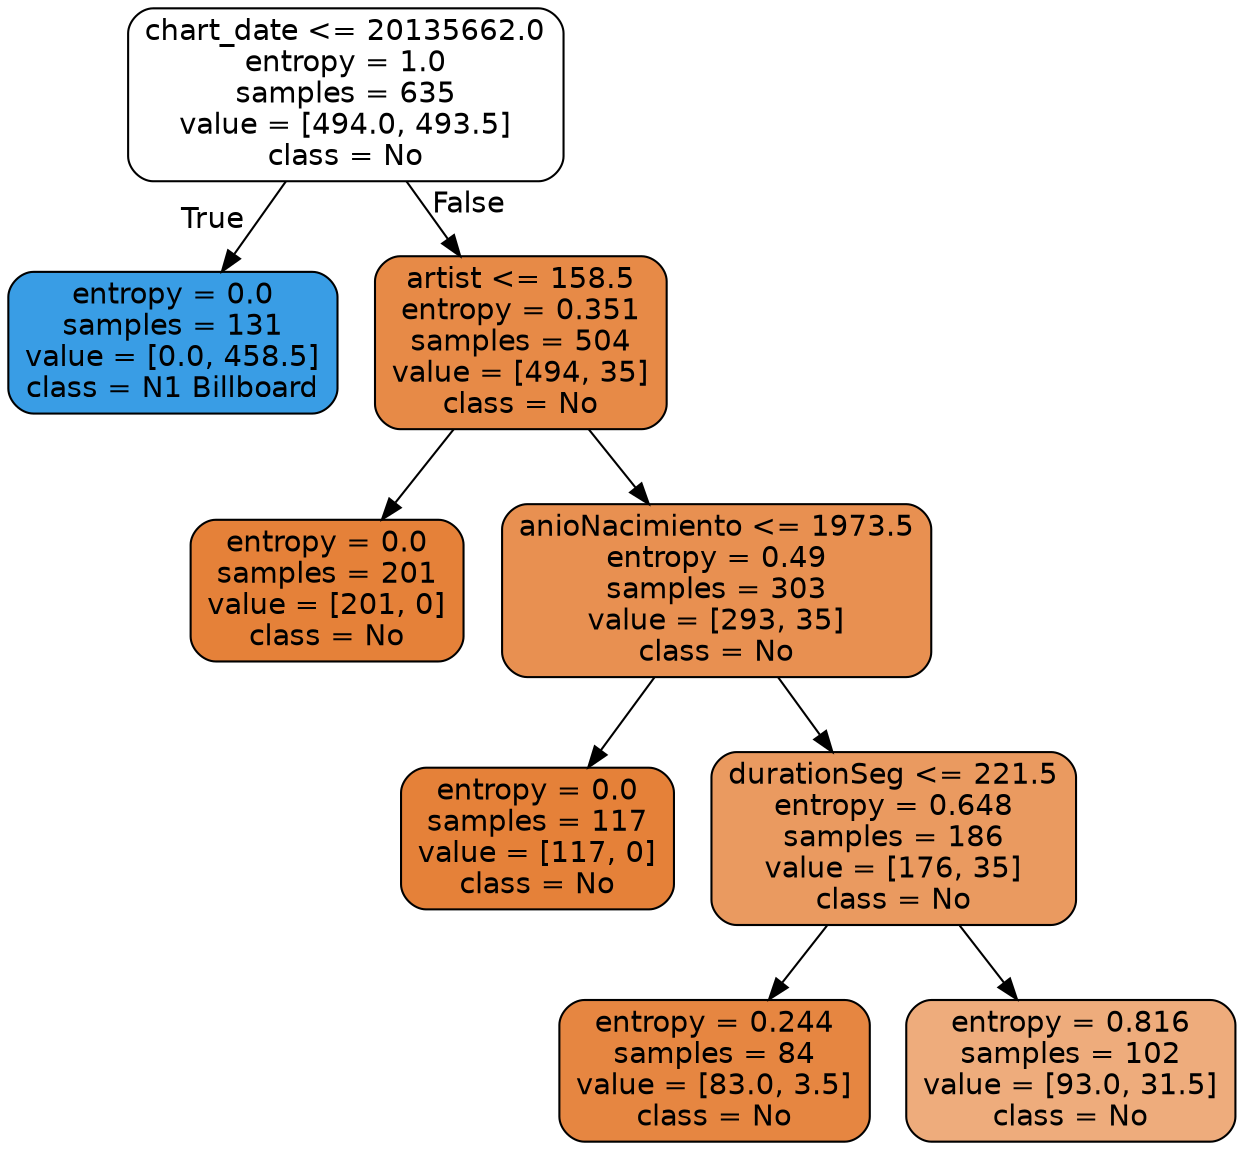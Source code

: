digraph Tree {
node [shape=box, style="filled, rounded", color="black", fontname="helvetica"] ;
edge [fontname="helvetica"] ;
0 [label="chart_date <= 20135662.0\nentropy = 1.0\nsamples = 635\nvalue = [494.0, 493.5]\nclass = No", fillcolor="#ffffff"] ;
1 [label="entropy = 0.0\nsamples = 131\nvalue = [0.0, 458.5]\nclass = N1 Billboard", fillcolor="#399de5"] ;
0 -> 1 [labeldistance=2.5, labelangle=45, headlabel="True"] ;
2 [label="artist <= 158.5\nentropy = 0.351\nsamples = 504\nvalue = [494, 35]\nclass = No", fillcolor="#e78a47"] ;
0 -> 2 [labeldistance=2.5, labelangle=-45, headlabel="False"] ;
3 [label="entropy = 0.0\nsamples = 201\nvalue = [201, 0]\nclass = No", fillcolor="#e58139"] ;
2 -> 3 ;
4 [label="anioNacimiento <= 1973.5\nentropy = 0.49\nsamples = 303\nvalue = [293, 35]\nclass = No", fillcolor="#e89051"] ;
2 -> 4 ;
5 [label="entropy = 0.0\nsamples = 117\nvalue = [117, 0]\nclass = No", fillcolor="#e58139"] ;
4 -> 5 ;
6 [label="durationSeg <= 221.5\nentropy = 0.648\nsamples = 186\nvalue = [176, 35]\nclass = No", fillcolor="#ea9a60"] ;
4 -> 6 ;
7 [label="entropy = 0.244\nsamples = 84\nvalue = [83.0, 3.5]\nclass = No", fillcolor="#e68641"] ;
6 -> 7 ;
8 [label="entropy = 0.816\nsamples = 102\nvalue = [93.0, 31.5]\nclass = No", fillcolor="#eeac7c"] ;
6 -> 8 ;
}